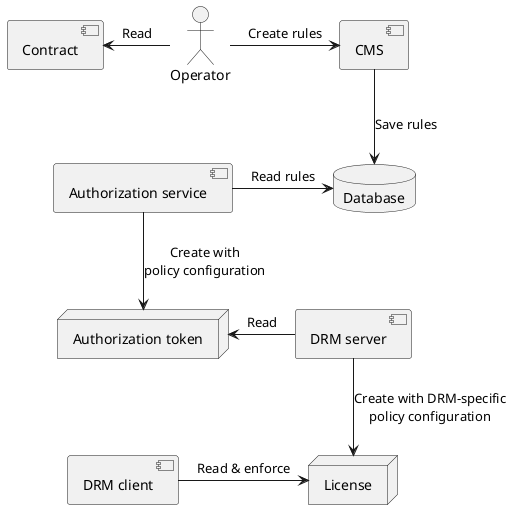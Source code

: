 @startuml

[Contract]
[CMS]
database Database
[Authorization service] as authz
[DRM server] as drm_server
[DRM client] as drm_client
node "Authorization token" as token
node License
actor Operator as admin

admin -left-> Contract: Read
admin -> CMS: Create rules

CMS -down-> Database: Save rules

authz -right-> Database: Read rules
authz -down-> token: Create with\npolicy configuration

drm_server -left-> token: Read
drm_server -down-> License: Create with DRM-specific\npolicy configuration

drm_client -> License: Read & enforce

@enduml